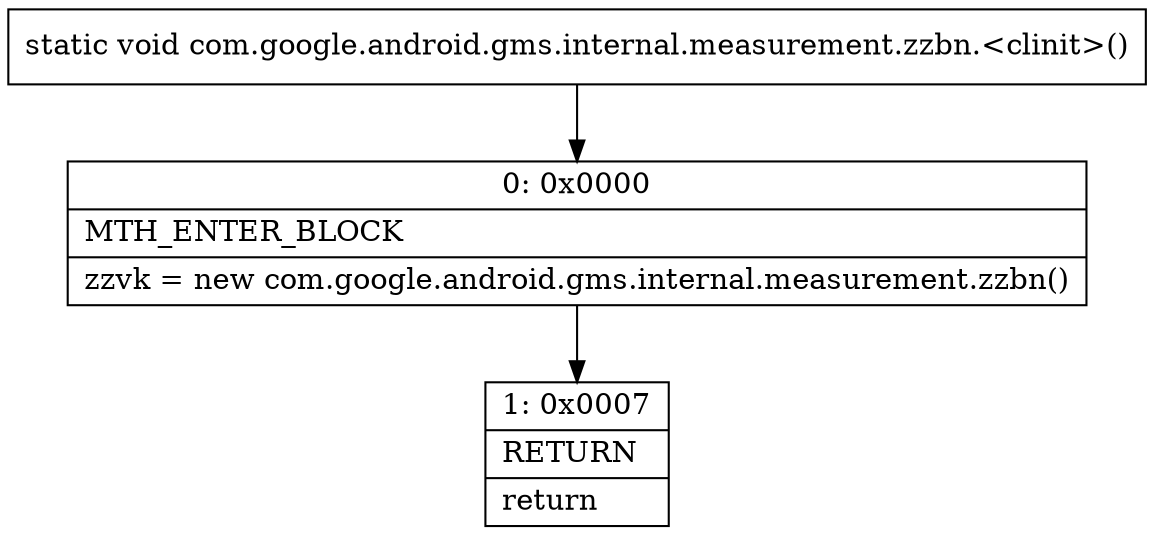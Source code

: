 digraph "CFG forcom.google.android.gms.internal.measurement.zzbn.\<clinit\>()V" {
Node_0 [shape=record,label="{0\:\ 0x0000|MTH_ENTER_BLOCK\l|zzvk = new com.google.android.gms.internal.measurement.zzbn()\l}"];
Node_1 [shape=record,label="{1\:\ 0x0007|RETURN\l|return\l}"];
MethodNode[shape=record,label="{static void com.google.android.gms.internal.measurement.zzbn.\<clinit\>() }"];
MethodNode -> Node_0;
Node_0 -> Node_1;
}

